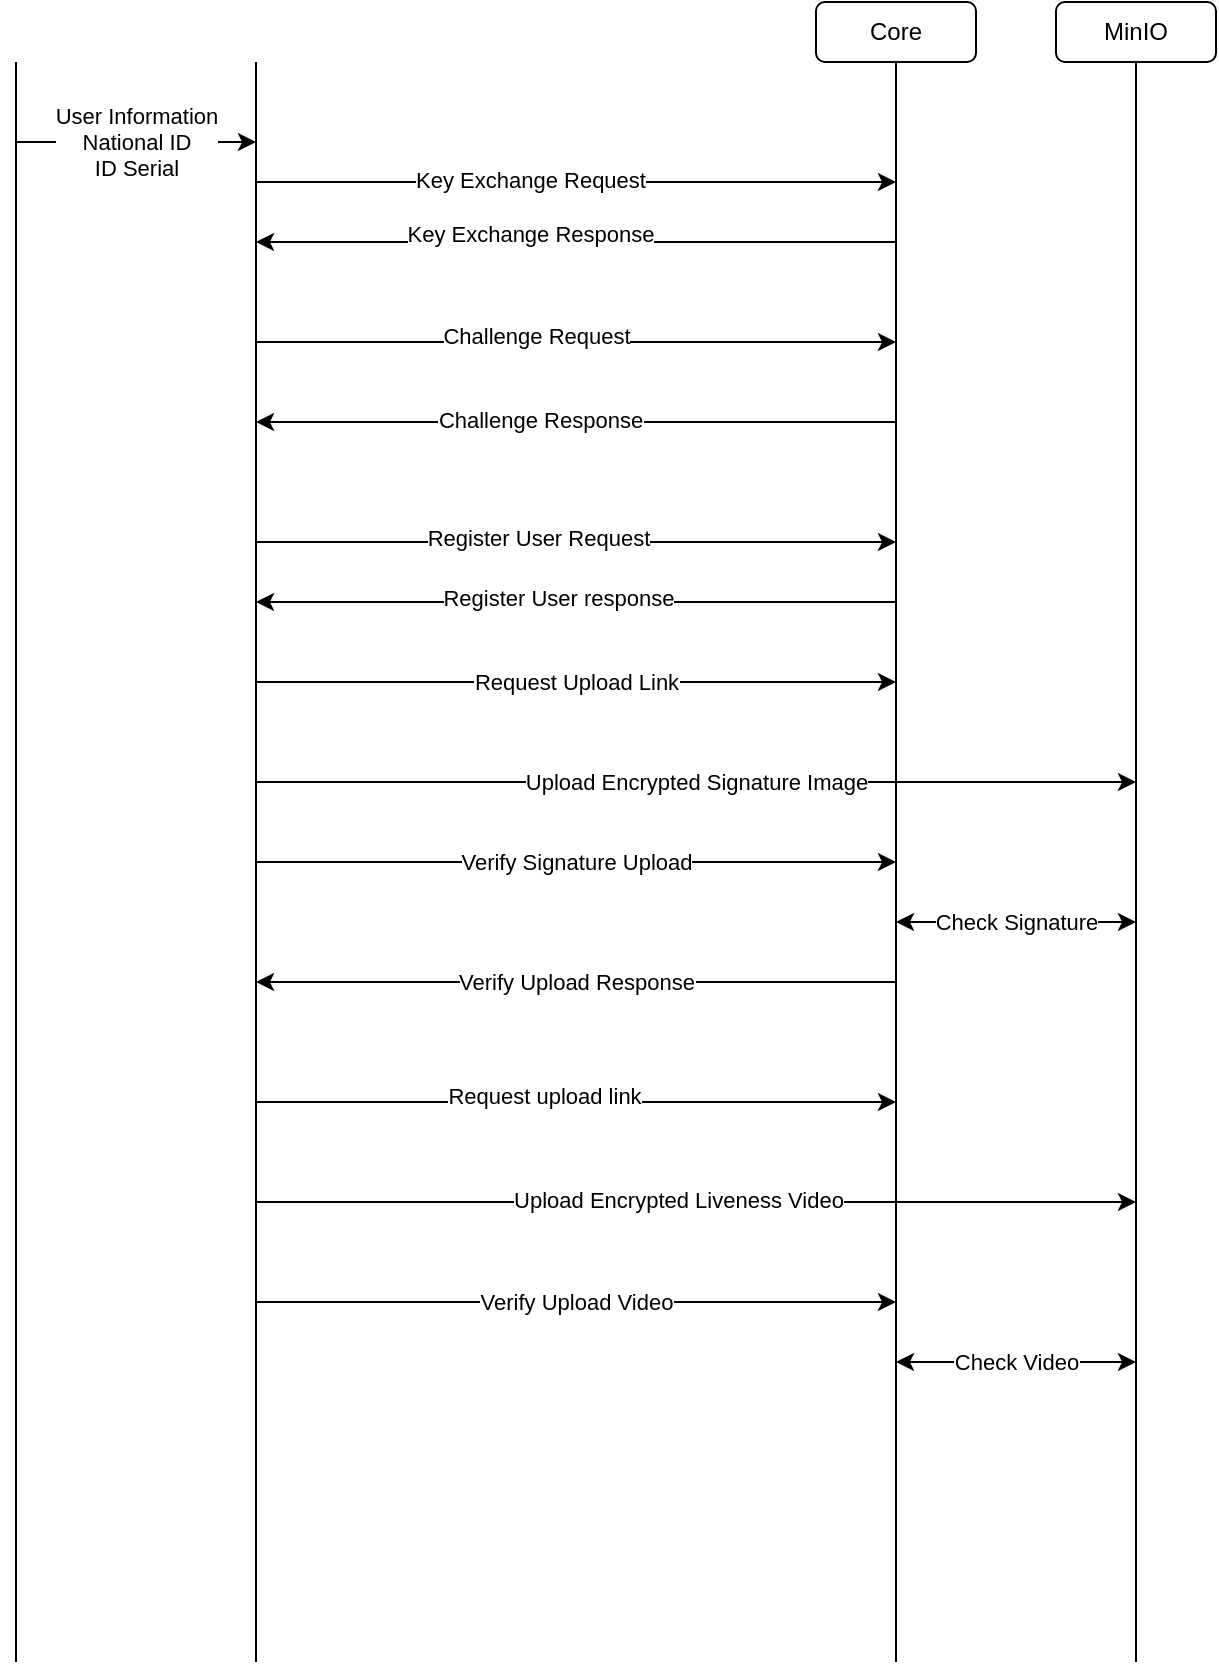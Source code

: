<mxfile version="17.4.2" type="device"><diagram id="kgpKYQtTHZ0yAKxKKP6v" name="Page-1"><mxGraphModel dx="1002" dy="662" grid="1" gridSize="10" guides="1" tooltips="1" connect="1" arrows="1" fold="1" page="1" pageScale="1" pageWidth="850" pageHeight="1100" math="0" shadow="0"><root><mxCell id="0"/><mxCell id="1" parent="0"/><mxCell id="A87Fh1cTlAJKQTK--oxS-1" value="" style="endArrow=none;html=1;rounded=0;" parent="1" edge="1"><mxGeometry width="50" height="50" relative="1" as="geometry"><mxPoint x="80" y="880" as="sourcePoint"/><mxPoint x="80" y="80" as="targetPoint"/></mxGeometry></mxCell><mxCell id="A87Fh1cTlAJKQTK--oxS-2" value="" style="endArrow=none;html=1;rounded=0;" parent="1" edge="1"><mxGeometry width="50" height="50" relative="1" as="geometry"><mxPoint x="520" y="880" as="sourcePoint"/><mxPoint x="520" y="80" as="targetPoint"/></mxGeometry></mxCell><mxCell id="A87Fh1cTlAJKQTK--oxS-3" value="" style="endArrow=none;html=1;rounded=0;" parent="1" edge="1"><mxGeometry width="50" height="50" relative="1" as="geometry"><mxPoint x="200" y="880" as="sourcePoint"/><mxPoint x="200" y="80" as="targetPoint"/></mxGeometry></mxCell><mxCell id="A87Fh1cTlAJKQTK--oxS-4" value="User Information&lt;br&gt;National ID&lt;br&gt;ID Serial" style="endArrow=classic;html=1;rounded=0;" parent="1" edge="1"><mxGeometry width="50" height="50" relative="1" as="geometry"><mxPoint x="80" y="120" as="sourcePoint"/><mxPoint x="200" y="120" as="targetPoint"/></mxGeometry></mxCell><mxCell id="A87Fh1cTlAJKQTK--oxS-11" value="" style="endArrow=classic;html=1;rounded=0;" parent="1" edge="1"><mxGeometry width="50" height="50" relative="1" as="geometry"><mxPoint x="200" y="140" as="sourcePoint"/><mxPoint x="520" y="140" as="targetPoint"/></mxGeometry></mxCell><mxCell id="A87Fh1cTlAJKQTK--oxS-12" value="Key Exchange Request" style="edgeLabel;html=1;align=center;verticalAlign=middle;resizable=0;points=[];" parent="A87Fh1cTlAJKQTK--oxS-11" vertex="1" connectable="0"><mxGeometry x="-0.144" y="2" relative="1" as="geometry"><mxPoint y="1" as="offset"/></mxGeometry></mxCell><mxCell id="A87Fh1cTlAJKQTK--oxS-13" value="" style="endArrow=classic;html=1;rounded=0;" parent="1" edge="1"><mxGeometry width="50" height="50" relative="1" as="geometry"><mxPoint x="520" y="170" as="sourcePoint"/><mxPoint x="200" y="170" as="targetPoint"/></mxGeometry></mxCell><mxCell id="A87Fh1cTlAJKQTK--oxS-14" value="Key Exchange Response" style="edgeLabel;html=1;align=center;verticalAlign=middle;resizable=0;points=[];" parent="A87Fh1cTlAJKQTK--oxS-13" vertex="1" connectable="0"><mxGeometry x="0.144" y="-4" relative="1" as="geometry"><mxPoint as="offset"/></mxGeometry></mxCell><mxCell id="A87Fh1cTlAJKQTK--oxS-15" value="" style="endArrow=classic;html=1;rounded=0;" parent="1" edge="1"><mxGeometry width="50" height="50" relative="1" as="geometry"><mxPoint x="200" y="220" as="sourcePoint"/><mxPoint x="520" y="220" as="targetPoint"/></mxGeometry></mxCell><mxCell id="A87Fh1cTlAJKQTK--oxS-16" value="Challenge Request" style="edgeLabel;html=1;align=center;verticalAlign=middle;resizable=0;points=[];" parent="A87Fh1cTlAJKQTK--oxS-15" vertex="1" connectable="0"><mxGeometry x="-0.125" y="4" relative="1" as="geometry"><mxPoint y="1" as="offset"/></mxGeometry></mxCell><mxCell id="A87Fh1cTlAJKQTK--oxS-17" value="" style="endArrow=classic;html=1;rounded=0;" parent="1" edge="1"><mxGeometry width="50" height="50" relative="1" as="geometry"><mxPoint x="520" y="260" as="sourcePoint"/><mxPoint x="200" y="260" as="targetPoint"/></mxGeometry></mxCell><mxCell id="A87Fh1cTlAJKQTK--oxS-18" value="Challenge Response" style="edgeLabel;html=1;align=center;verticalAlign=middle;resizable=0;points=[];" parent="A87Fh1cTlAJKQTK--oxS-17" vertex="1" connectable="0"><mxGeometry x="0.113" y="-1" relative="1" as="geometry"><mxPoint as="offset"/></mxGeometry></mxCell><mxCell id="A87Fh1cTlAJKQTK--oxS-19" value="" style="endArrow=classic;html=1;rounded=0;" parent="1" edge="1"><mxGeometry width="50" height="50" relative="1" as="geometry"><mxPoint x="200" y="320" as="sourcePoint"/><mxPoint x="520" y="320" as="targetPoint"/></mxGeometry></mxCell><mxCell id="A87Fh1cTlAJKQTK--oxS-20" value="Register User Request" style="edgeLabel;html=1;align=center;verticalAlign=middle;resizable=0;points=[];" parent="A87Fh1cTlAJKQTK--oxS-19" vertex="1" connectable="0"><mxGeometry x="-0.119" y="3" relative="1" as="geometry"><mxPoint y="1" as="offset"/></mxGeometry></mxCell><mxCell id="A87Fh1cTlAJKQTK--oxS-21" value="" style="endArrow=classic;html=1;rounded=0;" parent="1" edge="1"><mxGeometry width="50" height="50" relative="1" as="geometry"><mxPoint x="520" y="350" as="sourcePoint"/><mxPoint x="200" y="350" as="targetPoint"/></mxGeometry></mxCell><mxCell id="A87Fh1cTlAJKQTK--oxS-24" value="Register User response" style="edgeLabel;html=1;align=center;verticalAlign=middle;resizable=0;points=[];" parent="A87Fh1cTlAJKQTK--oxS-21" vertex="1" connectable="0"><mxGeometry x="0.056" y="-2" relative="1" as="geometry"><mxPoint as="offset"/></mxGeometry></mxCell><mxCell id="A87Fh1cTlAJKQTK--oxS-25" value="Request Upload Link" style="endArrow=classic;html=1;rounded=0;" parent="1" edge="1"><mxGeometry width="50" height="50" relative="1" as="geometry"><mxPoint x="200" y="390" as="sourcePoint"/><mxPoint x="520" y="390" as="targetPoint"/></mxGeometry></mxCell><mxCell id="A87Fh1cTlAJKQTK--oxS-26" value="" style="endArrow=none;html=1;rounded=0;" parent="1" edge="1"><mxGeometry width="50" height="50" relative="1" as="geometry"><mxPoint x="640" y="880" as="sourcePoint"/><mxPoint x="640" y="80" as="targetPoint"/></mxGeometry></mxCell><mxCell id="A87Fh1cTlAJKQTK--oxS-27" value="Upload Encrypted Signature Image" style="endArrow=classic;html=1;rounded=0;" parent="1" edge="1"><mxGeometry width="50" height="50" relative="1" as="geometry"><mxPoint x="200" y="440" as="sourcePoint"/><mxPoint x="640" y="440" as="targetPoint"/></mxGeometry></mxCell><mxCell id="A87Fh1cTlAJKQTK--oxS-28" value="Verify Signature Upload" style="endArrow=classic;html=1;rounded=0;" parent="1" edge="1"><mxGeometry width="50" height="50" relative="1" as="geometry"><mxPoint x="200" y="480" as="sourcePoint"/><mxPoint x="520" y="480" as="targetPoint"/></mxGeometry></mxCell><mxCell id="A87Fh1cTlAJKQTK--oxS-30" value="Check Signature" style="endArrow=classic;startArrow=classic;html=1;rounded=0;" parent="1" edge="1"><mxGeometry width="50" height="50" relative="1" as="geometry"><mxPoint x="520" y="510" as="sourcePoint"/><mxPoint x="640" y="510" as="targetPoint"/></mxGeometry></mxCell><mxCell id="A87Fh1cTlAJKQTK--oxS-31" value="Verify Upload Response" style="endArrow=classic;html=1;rounded=0;" parent="1" edge="1"><mxGeometry width="50" height="50" relative="1" as="geometry"><mxPoint x="520" y="540" as="sourcePoint"/><mxPoint x="200" y="540" as="targetPoint"/></mxGeometry></mxCell><mxCell id="A87Fh1cTlAJKQTK--oxS-32" value="" style="endArrow=classic;html=1;rounded=0;" parent="1" edge="1"><mxGeometry width="50" height="50" relative="1" as="geometry"><mxPoint x="200" y="600" as="sourcePoint"/><mxPoint x="520" y="600" as="targetPoint"/></mxGeometry></mxCell><mxCell id="A87Fh1cTlAJKQTK--oxS-33" value="Request upload link" style="edgeLabel;html=1;align=center;verticalAlign=middle;resizable=0;points=[];" parent="A87Fh1cTlAJKQTK--oxS-32" vertex="1" connectable="0"><mxGeometry x="-0.1" y="4" relative="1" as="geometry"><mxPoint y="1" as="offset"/></mxGeometry></mxCell><mxCell id="A87Fh1cTlAJKQTK--oxS-34" value="" style="endArrow=classic;html=1;rounded=0;" parent="1" edge="1"><mxGeometry width="50" height="50" relative="1" as="geometry"><mxPoint x="200" y="650" as="sourcePoint"/><mxPoint x="640" y="650" as="targetPoint"/></mxGeometry></mxCell><mxCell id="A87Fh1cTlAJKQTK--oxS-36" value="Upload Encrypted Liveness Video" style="edgeLabel;html=1;align=center;verticalAlign=middle;resizable=0;points=[];" parent="A87Fh1cTlAJKQTK--oxS-34" vertex="1" connectable="0"><mxGeometry x="-0.041" y="2" relative="1" as="geometry"><mxPoint y="1" as="offset"/></mxGeometry></mxCell><mxCell id="A87Fh1cTlAJKQTK--oxS-37" value="Verify Upload Video" style="endArrow=classic;html=1;rounded=0;" parent="1" edge="1"><mxGeometry width="50" height="50" relative="1" as="geometry"><mxPoint x="200" y="700" as="sourcePoint"/><mxPoint x="520" y="700" as="targetPoint"/></mxGeometry></mxCell><mxCell id="A87Fh1cTlAJKQTK--oxS-38" value="Check Video" style="endArrow=classic;startArrow=classic;html=1;rounded=0;" parent="1" edge="1"><mxGeometry width="50" height="50" relative="1" as="geometry"><mxPoint x="520" y="730" as="sourcePoint"/><mxPoint x="640" y="730" as="targetPoint"/></mxGeometry></mxCell><mxCell id="A87Fh1cTlAJKQTK--oxS-40" value="Core" style="rounded=1;whiteSpace=wrap;html=1;" parent="1" vertex="1"><mxGeometry x="480" y="50" width="80" height="30" as="geometry"/></mxCell><mxCell id="A87Fh1cTlAJKQTK--oxS-42" value="MinIO" style="rounded=1;whiteSpace=wrap;html=1;" parent="1" vertex="1"><mxGeometry x="600" y="50" width="80" height="30" as="geometry"/></mxCell></root></mxGraphModel></diagram></mxfile>